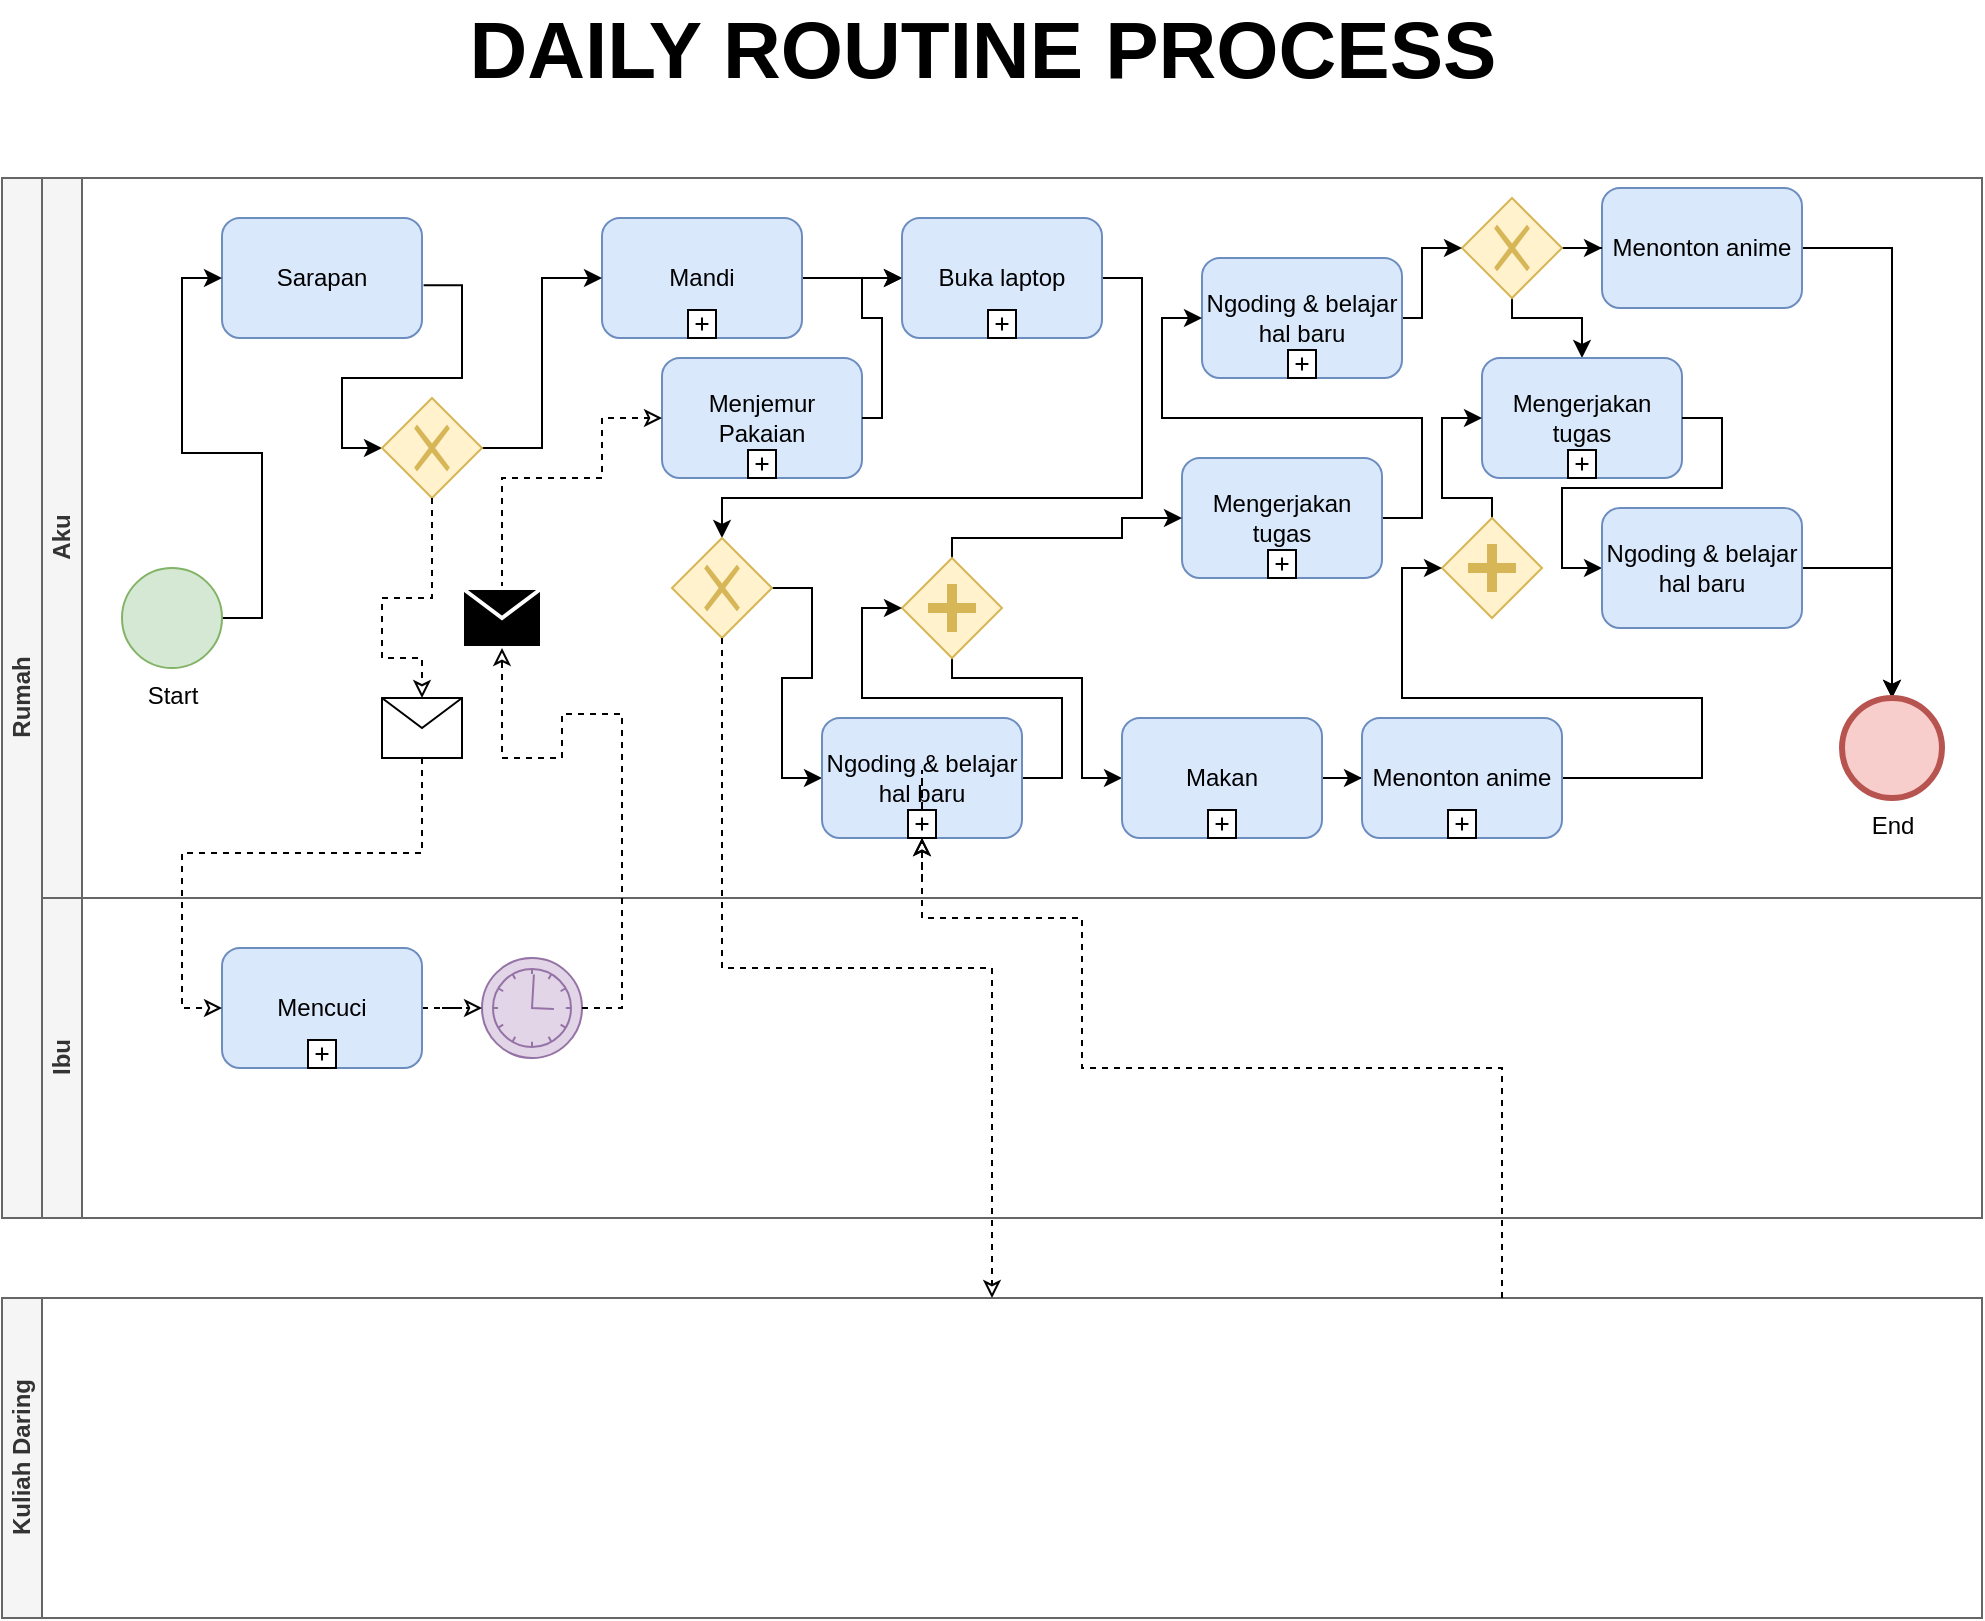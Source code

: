 <mxfile version="13.8.0" type="github">
  <diagram id="JZuw75PAnl-jE2VVtzF4" name="Page-1">
    <mxGraphModel dx="2133" dy="1270" grid="1" gridSize="10" guides="1" tooltips="1" connect="1" arrows="1" fold="1" page="1" pageScale="1" pageWidth="850" pageHeight="1100" math="0" shadow="0">
      <root>
        <mxCell id="0" />
        <mxCell id="1" parent="0" />
        <mxCell id="WwLEg-Nevc-FDdVer2Dc-2" value="Rumah" style="swimlane;html=1;childLayout=stackLayout;resizeParent=1;resizeParentMax=0;horizontal=0;startSize=20;horizontalStack=0;fillColor=#f5f5f5;strokeColor=#666666;fontColor=#333333;" vertex="1" parent="1">
          <mxGeometry x="40" y="120" width="990" height="520" as="geometry" />
        </mxCell>
        <mxCell id="WwLEg-Nevc-FDdVer2Dc-3" value="&lt;div&gt;Aku&lt;/div&gt;" style="swimlane;html=1;startSize=20;horizontal=0;fillColor=#f5f5f5;strokeColor=#666666;fontColor=#333333;" vertex="1" parent="WwLEg-Nevc-FDdVer2Dc-2">
          <mxGeometry x="20" width="970" height="360" as="geometry" />
        </mxCell>
        <mxCell id="WwLEg-Nevc-FDdVer2Dc-29" style="edgeStyle=orthogonalEdgeStyle;rounded=0;orthogonalLoop=1;jettySize=auto;html=1;entryX=0;entryY=0.5;entryDx=0;entryDy=0;exitX=1.008;exitY=0.56;exitDx=0;exitDy=0;exitPerimeter=0;" edge="1" parent="WwLEg-Nevc-FDdVer2Dc-3" source="WwLEg-Nevc-FDdVer2Dc-1" target="WwLEg-Nevc-FDdVer2Dc-20">
          <mxGeometry relative="1" as="geometry" />
        </mxCell>
        <mxCell id="WwLEg-Nevc-FDdVer2Dc-67" style="edgeStyle=orthogonalEdgeStyle;rounded=0;orthogonalLoop=1;jettySize=auto;html=1;" edge="1" parent="WwLEg-Nevc-FDdVer2Dc-3" source="WwLEg-Nevc-FDdVer2Dc-57" target="WwLEg-Nevc-FDdVer2Dc-9">
          <mxGeometry relative="1" as="geometry" />
        </mxCell>
        <mxCell id="WwLEg-Nevc-FDdVer2Dc-57" value="Menonton anime" style="shape=ext;rounded=1;html=1;whiteSpace=wrap;fillColor=#dae8fc;strokeColor=#6c8ebf;" vertex="1" parent="WwLEg-Nevc-FDdVer2Dc-3">
          <mxGeometry x="780" y="5" width="100" height="60" as="geometry" />
        </mxCell>
        <mxCell id="WwLEg-Nevc-FDdVer2Dc-64" style="edgeStyle=orthogonalEdgeStyle;rounded=0;orthogonalLoop=1;jettySize=auto;html=1;" edge="1" parent="WwLEg-Nevc-FDdVer2Dc-3" source="WwLEg-Nevc-FDdVer2Dc-51" target="WwLEg-Nevc-FDdVer2Dc-57">
          <mxGeometry relative="1" as="geometry" />
        </mxCell>
        <mxCell id="WwLEg-Nevc-FDdVer2Dc-66" style="edgeStyle=orthogonalEdgeStyle;rounded=0;orthogonalLoop=1;jettySize=auto;html=1;" edge="1" parent="WwLEg-Nevc-FDdVer2Dc-3" source="WwLEg-Nevc-FDdVer2Dc-51" target="WwLEg-Nevc-FDdVer2Dc-59">
          <mxGeometry relative="1" as="geometry">
            <Array as="points">
              <mxPoint x="735" y="70" />
              <mxPoint x="770" y="70" />
            </Array>
          </mxGeometry>
        </mxCell>
        <mxCell id="WwLEg-Nevc-FDdVer2Dc-51" value="" style="shape=mxgraph.bpmn.shape;html=1;verticalLabelPosition=bottom;labelBackgroundColor=#ffffff;verticalAlign=top;align=center;perimeter=rhombusPerimeter;background=gateway;outlineConnect=0;outline=none;symbol=exclusiveGw;fillColor=#fff2cc;strokeColor=#d6b656;" vertex="1" parent="WwLEg-Nevc-FDdVer2Dc-3">
          <mxGeometry x="710" y="10" width="50" height="50" as="geometry" />
        </mxCell>
        <mxCell id="WwLEg-Nevc-FDdVer2Dc-1" value="Sarapan" style="shape=ext;rounded=1;html=1;whiteSpace=wrap;fillColor=#dae8fc;strokeColor=#6c8ebf;" vertex="1" parent="WwLEg-Nevc-FDdVer2Dc-3">
          <mxGeometry x="90" y="20" width="100" height="60" as="geometry" />
        </mxCell>
        <mxCell id="WwLEg-Nevc-FDdVer2Dc-35" style="edgeStyle=orthogonalEdgeStyle;rounded=0;orthogonalLoop=1;jettySize=auto;html=1;" edge="1" parent="WwLEg-Nevc-FDdVer2Dc-3" source="WwLEg-Nevc-FDdVer2Dc-22" target="WwLEg-Nevc-FDdVer2Dc-23">
          <mxGeometry relative="1" as="geometry" />
        </mxCell>
        <mxCell id="WwLEg-Nevc-FDdVer2Dc-22" value="Mandi" style="shape=ext;rounded=1;html=1;whiteSpace=wrap;fillColor=#dae8fc;strokeColor=#6c8ebf;" vertex="1" parent="WwLEg-Nevc-FDdVer2Dc-3">
          <mxGeometry x="280" y="20" width="100" height="60" as="geometry" />
        </mxCell>
        <mxCell id="WwLEg-Nevc-FDdVer2Dc-38" style="edgeStyle=orthogonalEdgeStyle;rounded=0;orthogonalLoop=1;jettySize=auto;html=1;exitX=1;exitY=0.5;exitDx=0;exitDy=0;" edge="1" parent="WwLEg-Nevc-FDdVer2Dc-3" source="WwLEg-Nevc-FDdVer2Dc-23" target="WwLEg-Nevc-FDdVer2Dc-25">
          <mxGeometry relative="1" as="geometry">
            <Array as="points">
              <mxPoint x="550" y="50" />
              <mxPoint x="550" y="160" />
              <mxPoint x="340" y="160" />
            </Array>
          </mxGeometry>
        </mxCell>
        <mxCell id="WwLEg-Nevc-FDdVer2Dc-23" value="Buka laptop" style="shape=ext;rounded=1;html=1;whiteSpace=wrap;fillColor=#dae8fc;strokeColor=#6c8ebf;" vertex="1" parent="WwLEg-Nevc-FDdVer2Dc-3">
          <mxGeometry x="430" y="20" width="100" height="60" as="geometry" />
        </mxCell>
        <mxCell id="WwLEg-Nevc-FDdVer2Dc-32" style="edgeStyle=orthogonalEdgeStyle;rounded=0;orthogonalLoop=1;jettySize=auto;html=1;entryX=0;entryY=0.5;entryDx=0;entryDy=0;" edge="1" parent="WwLEg-Nevc-FDdVer2Dc-3" source="WwLEg-Nevc-FDdVer2Dc-20" target="WwLEg-Nevc-FDdVer2Dc-22">
          <mxGeometry relative="1" as="geometry" />
        </mxCell>
        <mxCell id="WwLEg-Nevc-FDdVer2Dc-54" style="edgeStyle=orthogonalEdgeStyle;rounded=0;orthogonalLoop=1;jettySize=auto;html=1;" edge="1" parent="WwLEg-Nevc-FDdVer2Dc-3" source="WwLEg-Nevc-FDdVer2Dc-50" target="WwLEg-Nevc-FDdVer2Dc-51">
          <mxGeometry relative="1" as="geometry">
            <Array as="points">
              <mxPoint x="690" y="70" />
              <mxPoint x="690" y="35" />
            </Array>
          </mxGeometry>
        </mxCell>
        <mxCell id="WwLEg-Nevc-FDdVer2Dc-50" value="Ngoding &amp;amp; belajar hal baru" style="shape=ext;rounded=1;html=1;whiteSpace=wrap;fillColor=#dae8fc;strokeColor=#6c8ebf;" vertex="1" parent="WwLEg-Nevc-FDdVer2Dc-3">
          <mxGeometry x="580" y="40" width="100" height="60" as="geometry" />
        </mxCell>
        <mxCell id="WwLEg-Nevc-FDdVer2Dc-85" value="" style="shape=plus;html=1;outlineConnect=0;" vertex="1" parent="WwLEg-Nevc-FDdVer2Dc-3">
          <mxGeometry x="323" y="66" width="14" height="14" as="geometry" />
        </mxCell>
        <mxCell id="WwLEg-Nevc-FDdVer2Dc-94" value="" style="shape=plus;html=1;outlineConnect=0;" vertex="1" parent="WwLEg-Nevc-FDdVer2Dc-3">
          <mxGeometry x="473" y="66" width="14" height="14" as="geometry" />
        </mxCell>
        <mxCell id="WwLEg-Nevc-FDdVer2Dc-93" value="" style="shape=plus;html=1;outlineConnect=0;" vertex="1" parent="WwLEg-Nevc-FDdVer2Dc-3">
          <mxGeometry x="623" y="86" width="14" height="14" as="geometry" />
        </mxCell>
        <mxCell id="WwLEg-Nevc-FDdVer2Dc-59" value="Mengerjakan tugas" style="shape=ext;rounded=1;html=1;whiteSpace=wrap;fillColor=#dae8fc;strokeColor=#6c8ebf;" vertex="1" parent="WwLEg-Nevc-FDdVer2Dc-3">
          <mxGeometry x="720" y="90" width="100" height="60" as="geometry" />
        </mxCell>
        <mxCell id="WwLEg-Nevc-FDdVer2Dc-21" value="Menjemur Pakaian" style="shape=ext;rounded=1;html=1;whiteSpace=wrap;fillColor=#dae8fc;strokeColor=#6c8ebf;" vertex="1" parent="WwLEg-Nevc-FDdVer2Dc-3">
          <mxGeometry x="310" y="90" width="100" height="60" as="geometry" />
        </mxCell>
        <mxCell id="WwLEg-Nevc-FDdVer2Dc-37" style="edgeStyle=orthogonalEdgeStyle;rounded=0;orthogonalLoop=1;jettySize=auto;html=1;entryX=0;entryY=0.5;entryDx=0;entryDy=0;" edge="1" parent="WwLEg-Nevc-FDdVer2Dc-3" source="WwLEg-Nevc-FDdVer2Dc-21" target="WwLEg-Nevc-FDdVer2Dc-23">
          <mxGeometry relative="1" as="geometry">
            <Array as="points">
              <mxPoint x="420" y="120" />
              <mxPoint x="420" y="70" />
              <mxPoint x="410" y="70" />
              <mxPoint x="410" y="50" />
            </Array>
          </mxGeometry>
        </mxCell>
        <mxCell id="WwLEg-Nevc-FDdVer2Dc-28" style="edgeStyle=orthogonalEdgeStyle;rounded=0;orthogonalLoop=1;jettySize=auto;html=1;entryX=0;entryY=0.5;entryDx=0;entryDy=0;exitX=1;exitY=0.5;exitDx=0;exitDy=0;" edge="1" parent="WwLEg-Nevc-FDdVer2Dc-3" source="WwLEg-Nevc-FDdVer2Dc-8" target="WwLEg-Nevc-FDdVer2Dc-1">
          <mxGeometry relative="1" as="geometry" />
        </mxCell>
        <mxCell id="WwLEg-Nevc-FDdVer2Dc-40" style="edgeStyle=orthogonalEdgeStyle;rounded=0;orthogonalLoop=1;jettySize=auto;html=1;entryX=0;entryY=0.5;entryDx=0;entryDy=0;" edge="1" parent="WwLEg-Nevc-FDdVer2Dc-3" source="WwLEg-Nevc-FDdVer2Dc-25" target="WwLEg-Nevc-FDdVer2Dc-24">
          <mxGeometry relative="1" as="geometry" />
        </mxCell>
        <mxCell id="WwLEg-Nevc-FDdVer2Dc-63" style="edgeStyle=orthogonalEdgeStyle;rounded=0;orthogonalLoop=1;jettySize=auto;html=1;entryX=0;entryY=0.5;entryDx=0;entryDy=0;exitX=1;exitY=0.5;exitDx=0;exitDy=0;" edge="1" parent="WwLEg-Nevc-FDdVer2Dc-3" source="WwLEg-Nevc-FDdVer2Dc-59" target="WwLEg-Nevc-FDdVer2Dc-58">
          <mxGeometry relative="1" as="geometry">
            <Array as="points">
              <mxPoint x="840" y="120" />
              <mxPoint x="840" y="155" />
              <mxPoint x="760" y="155" />
              <mxPoint x="760" y="195" />
            </Array>
          </mxGeometry>
        </mxCell>
        <mxCell id="WwLEg-Nevc-FDdVer2Dc-20" value="" style="shape=mxgraph.bpmn.shape;html=1;verticalLabelPosition=bottom;labelBackgroundColor=#ffffff;verticalAlign=top;align=center;perimeter=rhombusPerimeter;background=gateway;outlineConnect=0;outline=none;symbol=exclusiveGw;fillColor=#fff2cc;strokeColor=#d6b656;" vertex="1" parent="WwLEg-Nevc-FDdVer2Dc-3">
          <mxGeometry x="170" y="110" width="50" height="50" as="geometry" />
        </mxCell>
        <mxCell id="WwLEg-Nevc-FDdVer2Dc-53" style="edgeStyle=orthogonalEdgeStyle;rounded=0;orthogonalLoop=1;jettySize=auto;html=1;exitX=1;exitY=0.5;exitDx=0;exitDy=0;entryX=0;entryY=0.5;entryDx=0;entryDy=0;" edge="1" parent="WwLEg-Nevc-FDdVer2Dc-3" source="WwLEg-Nevc-FDdVer2Dc-41" target="WwLEg-Nevc-FDdVer2Dc-50">
          <mxGeometry relative="1" as="geometry">
            <Array as="points">
              <mxPoint x="690" y="170" />
              <mxPoint x="690" y="120" />
              <mxPoint x="560" y="120" />
              <mxPoint x="560" y="70" />
            </Array>
          </mxGeometry>
        </mxCell>
        <mxCell id="WwLEg-Nevc-FDdVer2Dc-60" style="edgeStyle=orthogonalEdgeStyle;rounded=0;orthogonalLoop=1;jettySize=auto;html=1;entryX=0;entryY=0.5;entryDx=0;entryDy=0;exitX=0.5;exitY=0;exitDx=0;exitDy=0;" edge="1" parent="WwLEg-Nevc-FDdVer2Dc-3" source="WwLEg-Nevc-FDdVer2Dc-55" target="WwLEg-Nevc-FDdVer2Dc-59">
          <mxGeometry relative="1" as="geometry">
            <Array as="points">
              <mxPoint x="725" y="160" />
              <mxPoint x="700" y="160" />
              <mxPoint x="700" y="120" />
            </Array>
          </mxGeometry>
        </mxCell>
        <mxCell id="WwLEg-Nevc-FDdVer2Dc-92" value="" style="shape=plus;html=1;outlineConnect=0;" vertex="1" parent="WwLEg-Nevc-FDdVer2Dc-3">
          <mxGeometry x="763" y="136" width="14" height="14" as="geometry" />
        </mxCell>
        <mxCell id="WwLEg-Nevc-FDdVer2Dc-95" value="" style="shape=plus;html=1;outlineConnect=0;" vertex="1" parent="WwLEg-Nevc-FDdVer2Dc-3">
          <mxGeometry x="353" y="136" width="14" height="14" as="geometry" />
        </mxCell>
        <mxCell id="WwLEg-Nevc-FDdVer2Dc-41" value="Mengerjakan tugas" style="shape=ext;rounded=1;html=1;whiteSpace=wrap;fillColor=#dae8fc;strokeColor=#6c8ebf;" vertex="1" parent="WwLEg-Nevc-FDdVer2Dc-3">
          <mxGeometry x="570" y="140" width="100" height="60" as="geometry" />
        </mxCell>
        <mxCell id="WwLEg-Nevc-FDdVer2Dc-68" style="edgeStyle=orthogonalEdgeStyle;rounded=0;orthogonalLoop=1;jettySize=auto;html=1;entryX=0.5;entryY=0;entryDx=0;entryDy=0;" edge="1" parent="WwLEg-Nevc-FDdVer2Dc-3" source="WwLEg-Nevc-FDdVer2Dc-58" target="WwLEg-Nevc-FDdVer2Dc-9">
          <mxGeometry relative="1" as="geometry" />
        </mxCell>
        <mxCell id="WwLEg-Nevc-FDdVer2Dc-86" value="" style="shape=plus;html=1;outlineConnect=0;" vertex="1" parent="WwLEg-Nevc-FDdVer2Dc-3">
          <mxGeometry x="613" y="186" width="14" height="14" as="geometry" />
        </mxCell>
        <mxCell id="WwLEg-Nevc-FDdVer2Dc-58" value="Ngoding &amp;amp; belajar hal baru" style="shape=ext;rounded=1;html=1;whiteSpace=wrap;fillColor=#dae8fc;strokeColor=#6c8ebf;" vertex="1" parent="WwLEg-Nevc-FDdVer2Dc-3">
          <mxGeometry x="780" y="165" width="100" height="60" as="geometry" />
        </mxCell>
        <mxCell id="WwLEg-Nevc-FDdVer2Dc-55" value="" style="shape=mxgraph.bpmn.shape;html=1;verticalLabelPosition=bottom;labelBackgroundColor=#ffffff;verticalAlign=top;align=center;perimeter=rhombusPerimeter;background=gateway;outlineConnect=0;outline=none;symbol=parallelGw;fillColor=#fff2cc;strokeColor=#d6b656;" vertex="1" parent="WwLEg-Nevc-FDdVer2Dc-3">
          <mxGeometry x="700" y="170" width="50" height="50" as="geometry" />
        </mxCell>
        <mxCell id="WwLEg-Nevc-FDdVer2Dc-25" value="" style="shape=mxgraph.bpmn.shape;html=1;verticalLabelPosition=bottom;labelBackgroundColor=#ffffff;verticalAlign=top;align=center;perimeter=rhombusPerimeter;background=gateway;outlineConnect=0;outline=none;symbol=exclusiveGw;fillColor=#fff2cc;strokeColor=#d6b656;" vertex="1" parent="WwLEg-Nevc-FDdVer2Dc-3">
          <mxGeometry x="315" y="180" width="50" height="50" as="geometry" />
        </mxCell>
        <mxCell id="WwLEg-Nevc-FDdVer2Dc-46" style="edgeStyle=orthogonalEdgeStyle;rounded=0;orthogonalLoop=1;jettySize=auto;html=1;entryX=0;entryY=0.5;entryDx=0;entryDy=0;" edge="1" parent="WwLEg-Nevc-FDdVer2Dc-3" source="WwLEg-Nevc-FDdVer2Dc-42" target="WwLEg-Nevc-FDdVer2Dc-41">
          <mxGeometry relative="1" as="geometry">
            <Array as="points">
              <mxPoint x="455" y="215" />
              <mxPoint x="455" y="180" />
              <mxPoint x="540" y="180" />
              <mxPoint x="540" y="170" />
            </Array>
          </mxGeometry>
        </mxCell>
        <mxCell id="WwLEg-Nevc-FDdVer2Dc-47" style="edgeStyle=orthogonalEdgeStyle;rounded=0;orthogonalLoop=1;jettySize=auto;html=1;entryX=0;entryY=0.5;entryDx=0;entryDy=0;" edge="1" parent="WwLEg-Nevc-FDdVer2Dc-3" source="WwLEg-Nevc-FDdVer2Dc-42" target="WwLEg-Nevc-FDdVer2Dc-43">
          <mxGeometry relative="1" as="geometry">
            <Array as="points">
              <mxPoint x="455" y="215" />
              <mxPoint x="455" y="250" />
              <mxPoint x="520" y="250" />
              <mxPoint x="520" y="300" />
            </Array>
          </mxGeometry>
        </mxCell>
        <mxCell id="WwLEg-Nevc-FDdVer2Dc-42" value="" style="shape=mxgraph.bpmn.shape;html=1;verticalLabelPosition=bottom;labelBackgroundColor=#ffffff;verticalAlign=top;align=center;perimeter=rhombusPerimeter;background=gateway;outlineConnect=0;outline=none;symbol=parallelGw;fillColor=#fff2cc;strokeColor=#d6b656;" vertex="1" parent="WwLEg-Nevc-FDdVer2Dc-3">
          <mxGeometry x="430" y="190" width="50" height="50" as="geometry" />
        </mxCell>
        <mxCell id="WwLEg-Nevc-FDdVer2Dc-76" style="edgeStyle=orthogonalEdgeStyle;rounded=0;orthogonalLoop=1;jettySize=auto;html=1;entryX=0;entryY=0.5;entryDx=0;entryDy=0;dashed=1;endArrow=classic;endFill=0;exitX=0.5;exitY=0;exitDx=0;exitDy=0;" edge="1" parent="WwLEg-Nevc-FDdVer2Dc-3" source="WwLEg-Nevc-FDdVer2Dc-75" target="WwLEg-Nevc-FDdVer2Dc-21">
          <mxGeometry relative="1" as="geometry">
            <Array as="points">
              <mxPoint x="230" y="150" />
              <mxPoint x="280" y="150" />
              <mxPoint x="280" y="120" />
            </Array>
          </mxGeometry>
        </mxCell>
        <mxCell id="WwLEg-Nevc-FDdVer2Dc-75" value="" style="shape=message;whiteSpace=wrap;html=1;outlineConnect=0;fillColor=#000000;strokeColor=#ffffff;strokeWidth=2;" vertex="1" parent="WwLEg-Nevc-FDdVer2Dc-3">
          <mxGeometry x="210" y="205" width="40" height="30" as="geometry" />
        </mxCell>
        <mxCell id="WwLEg-Nevc-FDdVer2Dc-8" value="Start" style="shape=mxgraph.bpmn.shape;html=1;verticalLabelPosition=bottom;labelBackgroundColor=#ffffff;verticalAlign=top;align=center;perimeter=ellipsePerimeter;outlineConnect=0;outline=standard;symbol=general;fillColor=#d5e8d4;strokeColor=#82b366;" vertex="1" parent="WwLEg-Nevc-FDdVer2Dc-3">
          <mxGeometry x="40" y="195" width="50" height="50" as="geometry" />
        </mxCell>
        <mxCell id="WwLEg-Nevc-FDdVer2Dc-45" style="edgeStyle=orthogonalEdgeStyle;rounded=0;orthogonalLoop=1;jettySize=auto;html=1;entryX=0;entryY=0.5;entryDx=0;entryDy=0;exitX=1;exitY=0.5;exitDx=0;exitDy=0;" edge="1" parent="WwLEg-Nevc-FDdVer2Dc-3" source="WwLEg-Nevc-FDdVer2Dc-24" target="WwLEg-Nevc-FDdVer2Dc-42">
          <mxGeometry relative="1" as="geometry">
            <Array as="points">
              <mxPoint x="510" y="300" />
              <mxPoint x="510" y="260" />
              <mxPoint x="410" y="260" />
              <mxPoint x="410" y="215" />
            </Array>
          </mxGeometry>
        </mxCell>
        <mxCell id="WwLEg-Nevc-FDdVer2Dc-52" style="edgeStyle=orthogonalEdgeStyle;rounded=0;orthogonalLoop=1;jettySize=auto;html=1;" edge="1" parent="WwLEg-Nevc-FDdVer2Dc-3" source="WwLEg-Nevc-FDdVer2Dc-43" target="WwLEg-Nevc-FDdVer2Dc-49">
          <mxGeometry relative="1" as="geometry" />
        </mxCell>
        <mxCell id="WwLEg-Nevc-FDdVer2Dc-56" style="edgeStyle=orthogonalEdgeStyle;rounded=0;orthogonalLoop=1;jettySize=auto;html=1;entryX=0;entryY=0.5;entryDx=0;entryDy=0;exitX=1;exitY=0.5;exitDx=0;exitDy=0;" edge="1" parent="WwLEg-Nevc-FDdVer2Dc-3" source="WwLEg-Nevc-FDdVer2Dc-49" target="WwLEg-Nevc-FDdVer2Dc-55">
          <mxGeometry relative="1" as="geometry">
            <Array as="points">
              <mxPoint x="830" y="300" />
              <mxPoint x="830" y="260" />
              <mxPoint x="680" y="260" />
              <mxPoint x="680" y="195" />
            </Array>
          </mxGeometry>
        </mxCell>
        <mxCell id="WwLEg-Nevc-FDdVer2Dc-71" value="" style="shape=message;whiteSpace=wrap;html=1;outlineConnect=0;" vertex="1" parent="WwLEg-Nevc-FDdVer2Dc-3">
          <mxGeometry x="170" y="260" width="40" height="30" as="geometry" />
        </mxCell>
        <mxCell id="WwLEg-Nevc-FDdVer2Dc-9" value="End" style="shape=mxgraph.bpmn.shape;html=1;verticalLabelPosition=bottom;labelBackgroundColor=#ffffff;verticalAlign=top;align=center;perimeter=ellipsePerimeter;outlineConnect=0;outline=end;symbol=general;fillColor=#f8cecc;strokeColor=#b85450;" vertex="1" parent="WwLEg-Nevc-FDdVer2Dc-3">
          <mxGeometry x="900" y="260" width="50" height="50" as="geometry" />
        </mxCell>
        <mxCell id="WwLEg-Nevc-FDdVer2Dc-24" value="Ngoding &amp;amp; belajar hal baru" style="shape=ext;rounded=1;html=1;whiteSpace=wrap;fillColor=#dae8fc;strokeColor=#6c8ebf;" vertex="1" parent="WwLEg-Nevc-FDdVer2Dc-3">
          <mxGeometry x="390" y="270" width="100" height="60" as="geometry" />
        </mxCell>
        <mxCell id="WwLEg-Nevc-FDdVer2Dc-43" value="Makan" style="shape=ext;rounded=1;html=1;whiteSpace=wrap;fillColor=#dae8fc;strokeColor=#6c8ebf;" vertex="1" parent="WwLEg-Nevc-FDdVer2Dc-3">
          <mxGeometry x="540" y="270" width="100" height="60" as="geometry" />
        </mxCell>
        <mxCell id="WwLEg-Nevc-FDdVer2Dc-49" value="Menonton anime" style="shape=ext;rounded=1;html=1;whiteSpace=wrap;fillColor=#dae8fc;strokeColor=#6c8ebf;" vertex="1" parent="WwLEg-Nevc-FDdVer2Dc-3">
          <mxGeometry x="660" y="270" width="100" height="60" as="geometry" />
        </mxCell>
        <mxCell id="WwLEg-Nevc-FDdVer2Dc-31" style="edgeStyle=orthogonalEdgeStyle;rounded=0;orthogonalLoop=1;jettySize=auto;html=1;entryX=0.5;entryY=0;entryDx=0;entryDy=0;dashed=1;endArrow=classic;endFill=0;" edge="1" parent="WwLEg-Nevc-FDdVer2Dc-3" source="WwLEg-Nevc-FDdVer2Dc-20" target="WwLEg-Nevc-FDdVer2Dc-71">
          <mxGeometry relative="1" as="geometry">
            <Array as="points">
              <mxPoint x="195" y="210" />
              <mxPoint x="170" y="210" />
              <mxPoint x="170" y="240" />
              <mxPoint x="190" y="240" />
            </Array>
          </mxGeometry>
        </mxCell>
        <mxCell id="WwLEg-Nevc-FDdVer2Dc-90" value="" style="shape=plus;html=1;outlineConnect=0;" vertex="1" parent="WwLEg-Nevc-FDdVer2Dc-3">
          <mxGeometry x="703" y="316" width="14" height="14" as="geometry" />
        </mxCell>
        <mxCell id="WwLEg-Nevc-FDdVer2Dc-89" value="" style="shape=plus;html=1;outlineConnect=0;" vertex="1" parent="WwLEg-Nevc-FDdVer2Dc-3">
          <mxGeometry x="583" y="316" width="14" height="14" as="geometry" />
        </mxCell>
        <mxCell id="WwLEg-Nevc-FDdVer2Dc-4" value="Ibu" style="swimlane;html=1;startSize=20;horizontal=0;fillColor=#f5f5f5;strokeColor=#666666;fontColor=#333333;" vertex="1" parent="WwLEg-Nevc-FDdVer2Dc-2">
          <mxGeometry x="20" y="360" width="970" height="160" as="geometry" />
        </mxCell>
        <mxCell id="WwLEg-Nevc-FDdVer2Dc-78" value="" style="shape=mxgraph.bpmn.shape;html=1;verticalLabelPosition=bottom;labelBackgroundColor=#ffffff;verticalAlign=top;align=center;perimeter=ellipsePerimeter;outlineConnect=0;outline=standard;symbol=timer;fillColor=#e1d5e7;strokeColor=#9673a6;" vertex="1" parent="WwLEg-Nevc-FDdVer2Dc-4">
          <mxGeometry x="220" y="30" width="50" height="50" as="geometry" />
        </mxCell>
        <mxCell id="WwLEg-Nevc-FDdVer2Dc-79" style="edgeStyle=orthogonalEdgeStyle;rounded=0;orthogonalLoop=1;jettySize=auto;html=1;dashed=1;endArrow=classic;endFill=0;" edge="1" parent="WwLEg-Nevc-FDdVer2Dc-4" source="WwLEg-Nevc-FDdVer2Dc-19" target="WwLEg-Nevc-FDdVer2Dc-78">
          <mxGeometry relative="1" as="geometry" />
        </mxCell>
        <mxCell id="WwLEg-Nevc-FDdVer2Dc-19" value="Mencuci" style="shape=ext;rounded=1;html=1;whiteSpace=wrap;fillColor=#dae8fc;strokeColor=#6c8ebf;" vertex="1" parent="WwLEg-Nevc-FDdVer2Dc-4">
          <mxGeometry x="90" y="25" width="100" height="60" as="geometry" />
        </mxCell>
        <mxCell id="WwLEg-Nevc-FDdVer2Dc-84" value="" style="shape=plus;html=1;outlineConnect=0;" vertex="1" parent="WwLEg-Nevc-FDdVer2Dc-4">
          <mxGeometry x="133" y="71" width="14" height="14" as="geometry" />
        </mxCell>
        <mxCell id="WwLEg-Nevc-FDdVer2Dc-34" style="edgeStyle=orthogonalEdgeStyle;rounded=0;orthogonalLoop=1;jettySize=auto;html=1;entryX=0.5;entryY=1;entryDx=0;entryDy=0;endArrow=classic;endFill=0;dashed=1;" edge="1" parent="WwLEg-Nevc-FDdVer2Dc-2" source="WwLEg-Nevc-FDdVer2Dc-78" target="WwLEg-Nevc-FDdVer2Dc-75">
          <mxGeometry relative="1" as="geometry">
            <mxPoint x="330" y="410" as="sourcePoint" />
            <Array as="points">
              <mxPoint x="310" y="415" />
              <mxPoint x="310" y="268" />
              <mxPoint x="280" y="268" />
              <mxPoint x="280" y="290" />
              <mxPoint x="250" y="290" />
            </Array>
          </mxGeometry>
        </mxCell>
        <mxCell id="WwLEg-Nevc-FDdVer2Dc-74" style="edgeStyle=orthogonalEdgeStyle;rounded=0;orthogonalLoop=1;jettySize=auto;html=1;entryX=0;entryY=0.5;entryDx=0;entryDy=0;dashed=1;endArrow=classic;endFill=0;" edge="1" parent="WwLEg-Nevc-FDdVer2Dc-2" source="WwLEg-Nevc-FDdVer2Dc-71" target="WwLEg-Nevc-FDdVer2Dc-19">
          <mxGeometry relative="1" as="geometry" />
        </mxCell>
        <mxCell id="WwLEg-Nevc-FDdVer2Dc-80" style="edgeStyle=orthogonalEdgeStyle;rounded=0;orthogonalLoop=1;jettySize=auto;html=1;dashed=1;endArrow=classic;endFill=0;entryX=0.5;entryY=1;entryDx=0;entryDy=0;" edge="1" parent="1" source="WwLEg-Nevc-FDdVer2Dc-87" target="WwLEg-Nevc-FDdVer2Dc-24">
          <mxGeometry relative="1" as="geometry">
            <Array as="points" />
          </mxGeometry>
        </mxCell>
        <mxCell id="WwLEg-Nevc-FDdVer2Dc-69" value="Kuliah Daring" style="swimlane;html=1;startSize=20;horizontal=0;fillColor=#f5f5f5;strokeColor=#666666;fontColor=#333333;" vertex="1" parent="1">
          <mxGeometry x="40" y="680" width="990" height="160" as="geometry" />
        </mxCell>
        <mxCell id="WwLEg-Nevc-FDdVer2Dc-70" style="edgeStyle=orthogonalEdgeStyle;rounded=0;orthogonalLoop=1;jettySize=auto;html=1;entryX=0.5;entryY=0;entryDx=0;entryDy=0;dashed=1;endArrow=classic;endFill=0;" edge="1" parent="1" source="WwLEg-Nevc-FDdVer2Dc-25" target="WwLEg-Nevc-FDdVer2Dc-69">
          <mxGeometry relative="1" as="geometry" />
        </mxCell>
        <mxCell id="WwLEg-Nevc-FDdVer2Dc-87" value="" style="shape=plus;html=1;outlineConnect=0;" vertex="1" parent="1">
          <mxGeometry x="493" y="436" width="14" height="14" as="geometry" />
        </mxCell>
        <mxCell id="WwLEg-Nevc-FDdVer2Dc-88" style="edgeStyle=orthogonalEdgeStyle;rounded=0;orthogonalLoop=1;jettySize=auto;html=1;dashed=1;endArrow=classic;endFill=0;entryX=0.5;entryY=1;entryDx=0;entryDy=0;" edge="1" parent="1" source="WwLEg-Nevc-FDdVer2Dc-69" target="WwLEg-Nevc-FDdVer2Dc-87">
          <mxGeometry relative="1" as="geometry">
            <mxPoint x="790" y="680" as="sourcePoint" />
            <mxPoint x="500" y="450" as="targetPoint" />
            <Array as="points">
              <mxPoint x="790" y="565" />
              <mxPoint x="580" y="565" />
              <mxPoint x="580" y="490" />
              <mxPoint x="500" y="490" />
            </Array>
          </mxGeometry>
        </mxCell>
        <mxCell id="WwLEg-Nevc-FDdVer2Dc-96" value="&lt;b&gt;&lt;font style=&quot;font-size: 40px&quot;&gt;DAILY ROUTINE PROCESS&lt;br&gt;&lt;/font&gt;&lt;/b&gt;" style="text;html=1;align=center;verticalAlign=middle;resizable=0;points=[];autosize=1;" vertex="1" parent="1">
          <mxGeometry x="220" y="40" width="620" height="30" as="geometry" />
        </mxCell>
      </root>
    </mxGraphModel>
  </diagram>
</mxfile>
